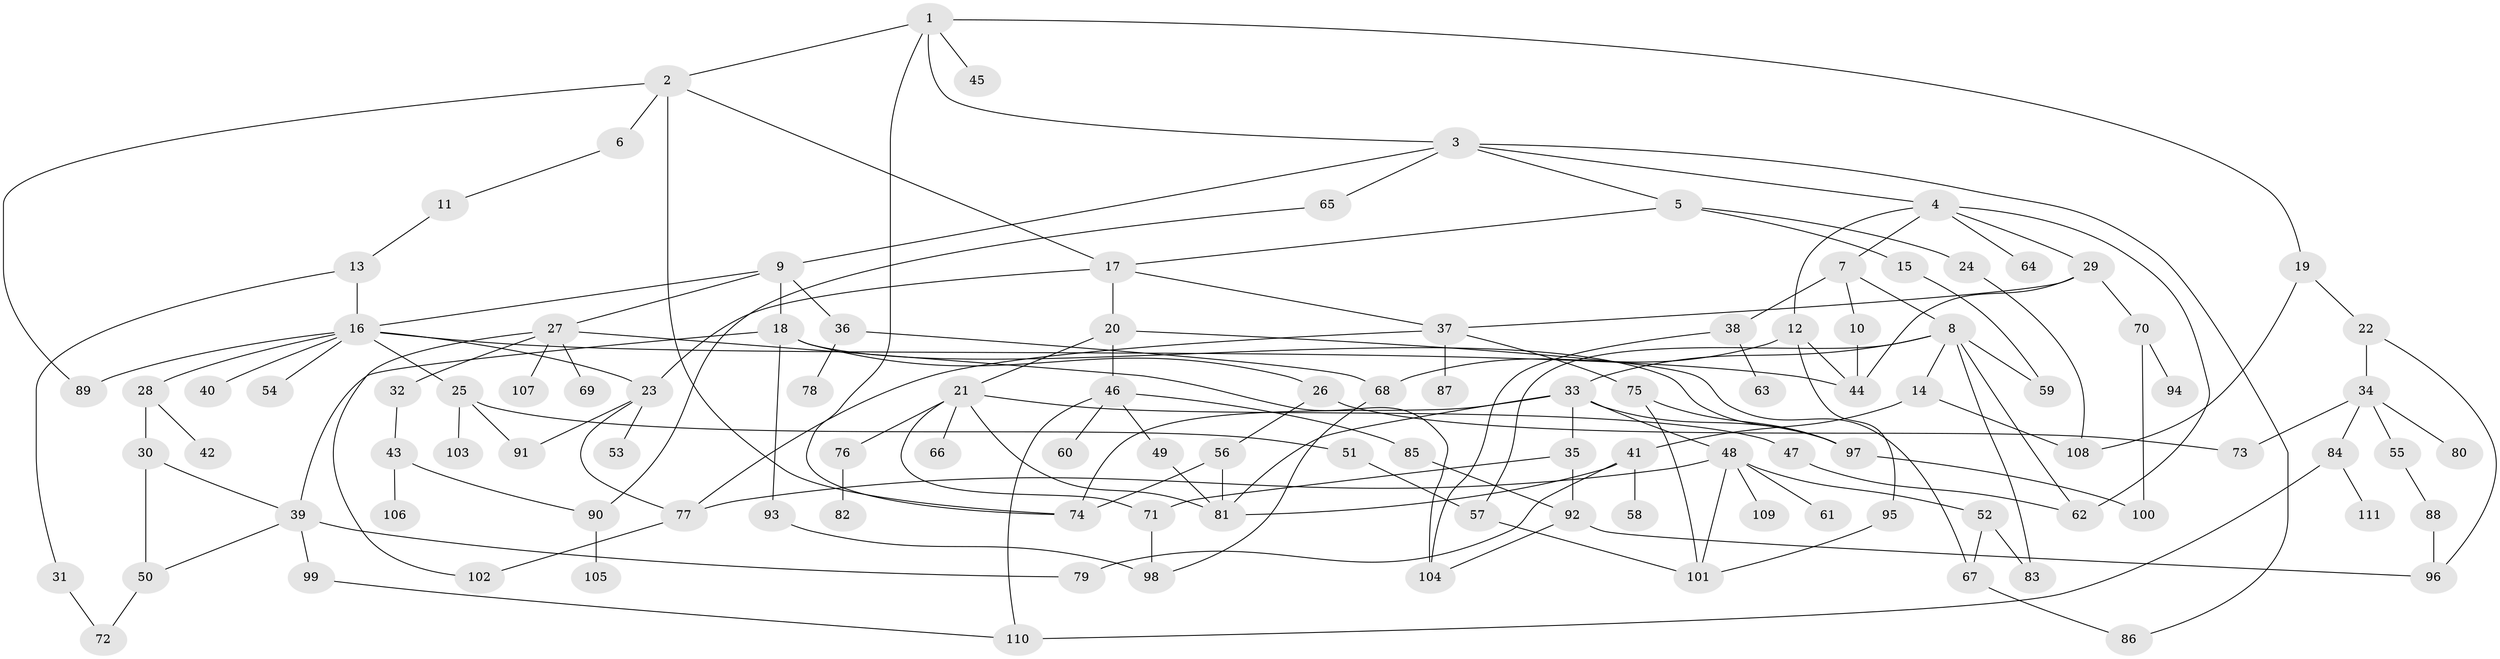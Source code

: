 // coarse degree distribution, {7: 0.02564102564102564, 6: 0.05128205128205128, 8: 0.038461538461538464, 4: 0.15384615384615385, 2: 0.28205128205128205, 5: 0.10256410256410256, 3: 0.1282051282051282, 10: 0.01282051282051282, 1: 0.20512820512820512}
// Generated by graph-tools (version 1.1) at 2025/41/03/06/25 10:41:30]
// undirected, 111 vertices, 161 edges
graph export_dot {
graph [start="1"]
  node [color=gray90,style=filled];
  1;
  2;
  3;
  4;
  5;
  6;
  7;
  8;
  9;
  10;
  11;
  12;
  13;
  14;
  15;
  16;
  17;
  18;
  19;
  20;
  21;
  22;
  23;
  24;
  25;
  26;
  27;
  28;
  29;
  30;
  31;
  32;
  33;
  34;
  35;
  36;
  37;
  38;
  39;
  40;
  41;
  42;
  43;
  44;
  45;
  46;
  47;
  48;
  49;
  50;
  51;
  52;
  53;
  54;
  55;
  56;
  57;
  58;
  59;
  60;
  61;
  62;
  63;
  64;
  65;
  66;
  67;
  68;
  69;
  70;
  71;
  72;
  73;
  74;
  75;
  76;
  77;
  78;
  79;
  80;
  81;
  82;
  83;
  84;
  85;
  86;
  87;
  88;
  89;
  90;
  91;
  92;
  93;
  94;
  95;
  96;
  97;
  98;
  99;
  100;
  101;
  102;
  103;
  104;
  105;
  106;
  107;
  108;
  109;
  110;
  111;
  1 -- 2;
  1 -- 3;
  1 -- 19;
  1 -- 45;
  1 -- 74;
  2 -- 6;
  2 -- 74;
  2 -- 89;
  2 -- 17;
  3 -- 4;
  3 -- 5;
  3 -- 9;
  3 -- 65;
  3 -- 86;
  4 -- 7;
  4 -- 12;
  4 -- 29;
  4 -- 64;
  4 -- 62;
  5 -- 15;
  5 -- 17;
  5 -- 24;
  6 -- 11;
  7 -- 8;
  7 -- 10;
  7 -- 38;
  8 -- 14;
  8 -- 33;
  8 -- 59;
  8 -- 83;
  8 -- 57;
  8 -- 62;
  9 -- 18;
  9 -- 27;
  9 -- 36;
  9 -- 16;
  10 -- 44;
  11 -- 13;
  12 -- 95;
  12 -- 44;
  12 -- 68;
  13 -- 16;
  13 -- 31;
  14 -- 41;
  14 -- 108;
  15 -- 59;
  16 -- 23;
  16 -- 25;
  16 -- 28;
  16 -- 40;
  16 -- 54;
  16 -- 44;
  16 -- 89;
  17 -- 20;
  17 -- 37;
  17 -- 23;
  18 -- 26;
  18 -- 39;
  18 -- 93;
  18 -- 97;
  19 -- 22;
  19 -- 108;
  20 -- 21;
  20 -- 46;
  20 -- 67;
  21 -- 47;
  21 -- 66;
  21 -- 76;
  21 -- 81;
  21 -- 71;
  22 -- 34;
  22 -- 96;
  23 -- 53;
  23 -- 91;
  23 -- 77;
  24 -- 108;
  25 -- 51;
  25 -- 103;
  25 -- 91;
  26 -- 56;
  26 -- 73;
  27 -- 32;
  27 -- 69;
  27 -- 104;
  27 -- 107;
  27 -- 102;
  28 -- 30;
  28 -- 42;
  29 -- 37;
  29 -- 70;
  29 -- 44;
  30 -- 39;
  30 -- 50;
  31 -- 72;
  32 -- 43;
  33 -- 35;
  33 -- 48;
  33 -- 74;
  33 -- 81;
  33 -- 97;
  34 -- 55;
  34 -- 80;
  34 -- 84;
  34 -- 73;
  35 -- 71;
  35 -- 92;
  36 -- 68;
  36 -- 78;
  37 -- 75;
  37 -- 87;
  37 -- 77;
  38 -- 63;
  38 -- 104;
  39 -- 50;
  39 -- 79;
  39 -- 99;
  41 -- 58;
  41 -- 79;
  41 -- 81;
  43 -- 90;
  43 -- 106;
  46 -- 49;
  46 -- 60;
  46 -- 85;
  46 -- 110;
  47 -- 62;
  48 -- 52;
  48 -- 61;
  48 -- 77;
  48 -- 109;
  48 -- 101;
  49 -- 81;
  50 -- 72;
  51 -- 57;
  52 -- 67;
  52 -- 83;
  55 -- 88;
  56 -- 74;
  56 -- 81;
  57 -- 101;
  65 -- 90;
  67 -- 86;
  68 -- 98;
  70 -- 94;
  70 -- 100;
  71 -- 98;
  75 -- 97;
  75 -- 101;
  76 -- 82;
  77 -- 102;
  84 -- 110;
  84 -- 111;
  85 -- 92;
  88 -- 96;
  90 -- 105;
  92 -- 96;
  92 -- 104;
  93 -- 98;
  95 -- 101;
  97 -- 100;
  99 -- 110;
}
